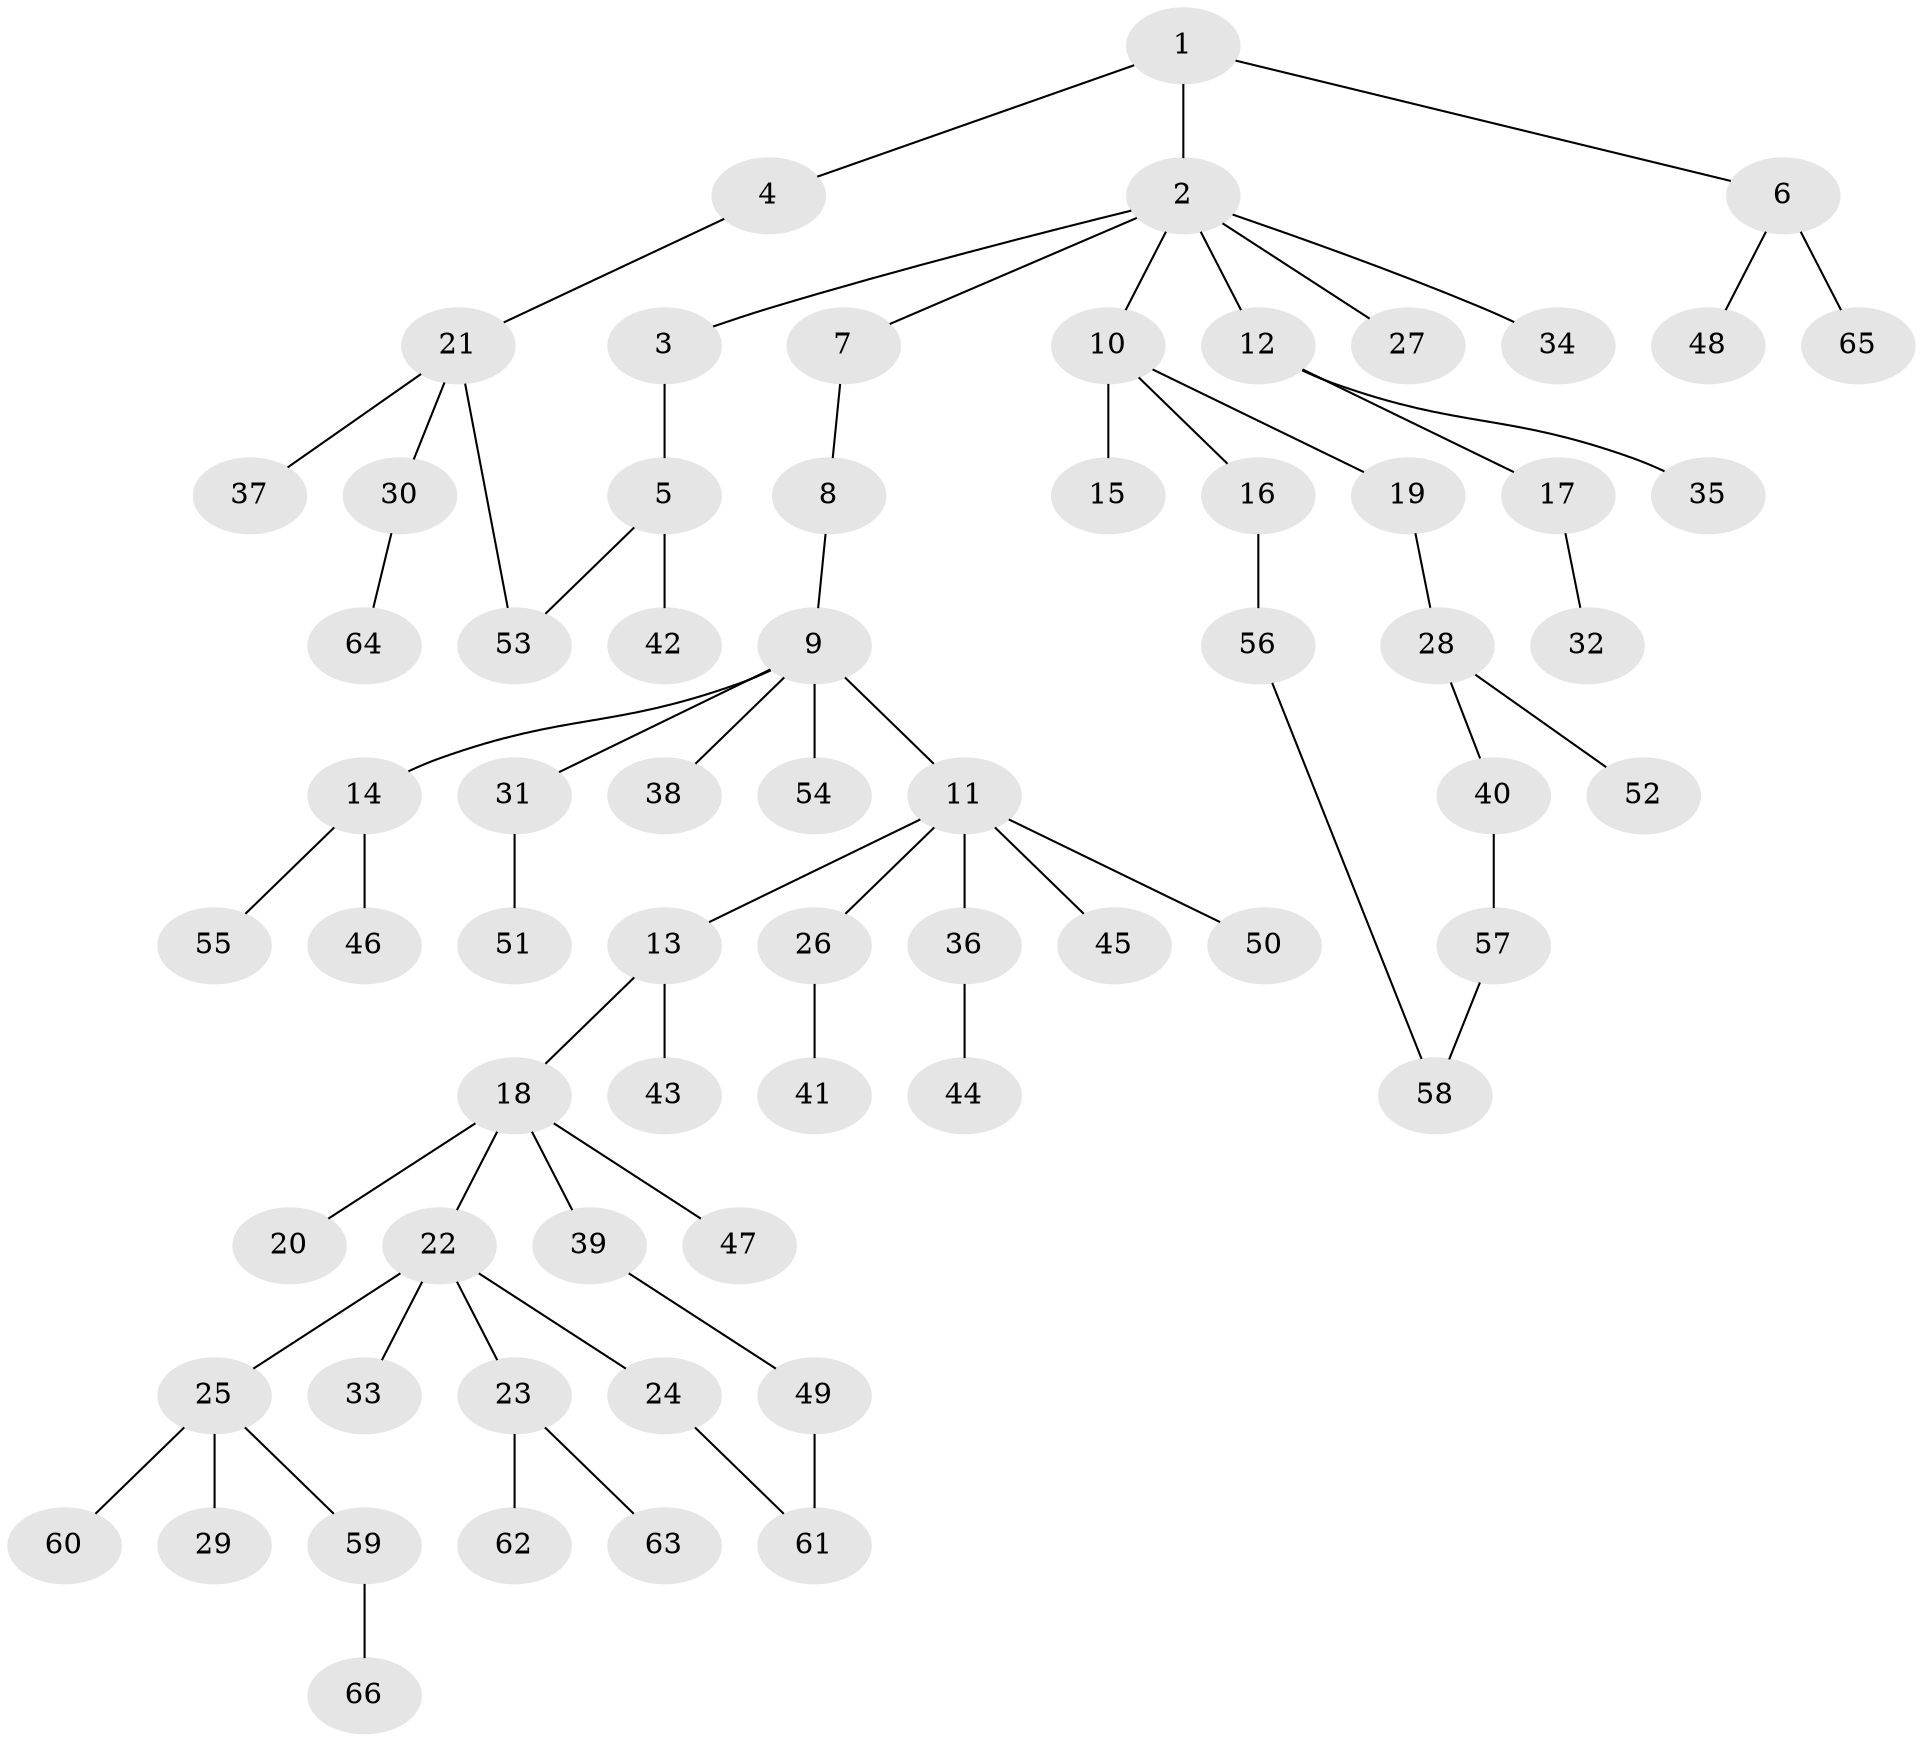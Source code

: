 // original degree distribution, {7: 0.0234375, 6: 0.015625, 4: 0.0546875, 3: 0.1328125, 2: 0.3359375, 5: 0.015625, 1: 0.421875}
// Generated by graph-tools (version 1.1) at 2025/34/03/09/25 02:34:18]
// undirected, 66 vertices, 68 edges
graph export_dot {
graph [start="1"]
  node [color=gray90,style=filled];
  1;
  2;
  3;
  4;
  5;
  6;
  7;
  8;
  9;
  10;
  11;
  12;
  13;
  14;
  15;
  16;
  17;
  18;
  19;
  20;
  21;
  22;
  23;
  24;
  25;
  26;
  27;
  28;
  29;
  30;
  31;
  32;
  33;
  34;
  35;
  36;
  37;
  38;
  39;
  40;
  41;
  42;
  43;
  44;
  45;
  46;
  47;
  48;
  49;
  50;
  51;
  52;
  53;
  54;
  55;
  56;
  57;
  58;
  59;
  60;
  61;
  62;
  63;
  64;
  65;
  66;
  1 -- 2 [weight=4.0];
  1 -- 4 [weight=1.0];
  1 -- 6 [weight=1.0];
  2 -- 3 [weight=1.0];
  2 -- 7 [weight=1.0];
  2 -- 10 [weight=1.0];
  2 -- 12 [weight=1.0];
  2 -- 27 [weight=1.0];
  2 -- 34 [weight=1.0];
  3 -- 5 [weight=2.0];
  4 -- 21 [weight=1.0];
  5 -- 42 [weight=1.0];
  5 -- 53 [weight=1.0];
  6 -- 48 [weight=1.0];
  6 -- 65 [weight=2.0];
  7 -- 8 [weight=1.0];
  8 -- 9 [weight=1.0];
  9 -- 11 [weight=1.0];
  9 -- 14 [weight=2.0];
  9 -- 31 [weight=1.0];
  9 -- 38 [weight=1.0];
  9 -- 54 [weight=1.0];
  10 -- 15 [weight=2.0];
  10 -- 16 [weight=1.0];
  10 -- 19 [weight=1.0];
  11 -- 13 [weight=1.0];
  11 -- 26 [weight=1.0];
  11 -- 36 [weight=1.0];
  11 -- 45 [weight=1.0];
  11 -- 50 [weight=1.0];
  12 -- 17 [weight=1.0];
  12 -- 35 [weight=1.0];
  13 -- 18 [weight=1.0];
  13 -- 43 [weight=1.0];
  14 -- 46 [weight=1.0];
  14 -- 55 [weight=1.0];
  16 -- 56 [weight=1.0];
  17 -- 32 [weight=1.0];
  18 -- 20 [weight=1.0];
  18 -- 22 [weight=1.0];
  18 -- 39 [weight=1.0];
  18 -- 47 [weight=1.0];
  19 -- 28 [weight=1.0];
  21 -- 30 [weight=1.0];
  21 -- 37 [weight=1.0];
  21 -- 53 [weight=1.0];
  22 -- 23 [weight=1.0];
  22 -- 24 [weight=1.0];
  22 -- 25 [weight=1.0];
  22 -- 33 [weight=2.0];
  23 -- 62 [weight=1.0];
  23 -- 63 [weight=1.0];
  24 -- 61 [weight=1.0];
  25 -- 29 [weight=1.0];
  25 -- 59 [weight=1.0];
  25 -- 60 [weight=1.0];
  26 -- 41 [weight=3.0];
  28 -- 40 [weight=1.0];
  28 -- 52 [weight=1.0];
  30 -- 64 [weight=1.0];
  31 -- 51 [weight=1.0];
  36 -- 44 [weight=2.0];
  39 -- 49 [weight=1.0];
  40 -- 57 [weight=1.0];
  49 -- 61 [weight=1.0];
  56 -- 58 [weight=1.0];
  57 -- 58 [weight=1.0];
  59 -- 66 [weight=1.0];
}
